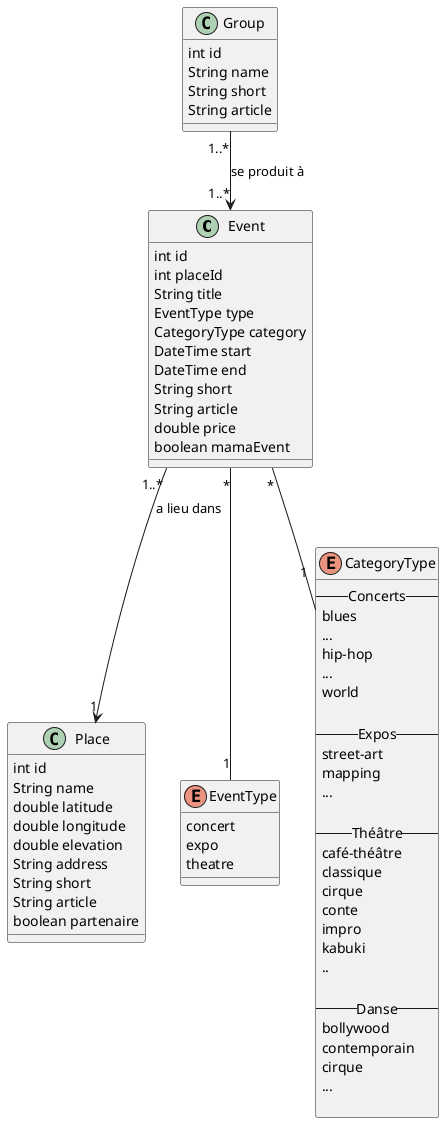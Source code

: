 @startuml

class Event {
    int id
    int placeId
    String title
    EventType type
    CategoryType category
    DateTime start
    DateTime end
    String short
    String article
    double price
    boolean mamaEvent
}

class Group {
    int id
    String name
    String short
    String article
}

class Place {
    int id
    String name
    double latitude
    double longitude
    double elevation
    String address
    String short
    String article
    boolean partenaire
}

enum EventType {
    concert
    expo
    theatre
}
enum CategoryType {
--Concerts--
    blues
    ...
    hip-hop
    ...
    world

--Expos--
    street-art
    mapping
    ...

--Théâtre--
    café-théâtre
    classique
    cirque
    conte
    impro
    kabuki
    ..

--Danse--
    bollywood
    contemporain
    cirque
    ...

}

Group --> Event: "1..*" se produit à "1..*"
Event --> Place: "1..*" a lieu dans "1"
Event -- EventType: "*" "1"
Event -- CategoryType: "*" "1"

@enduml